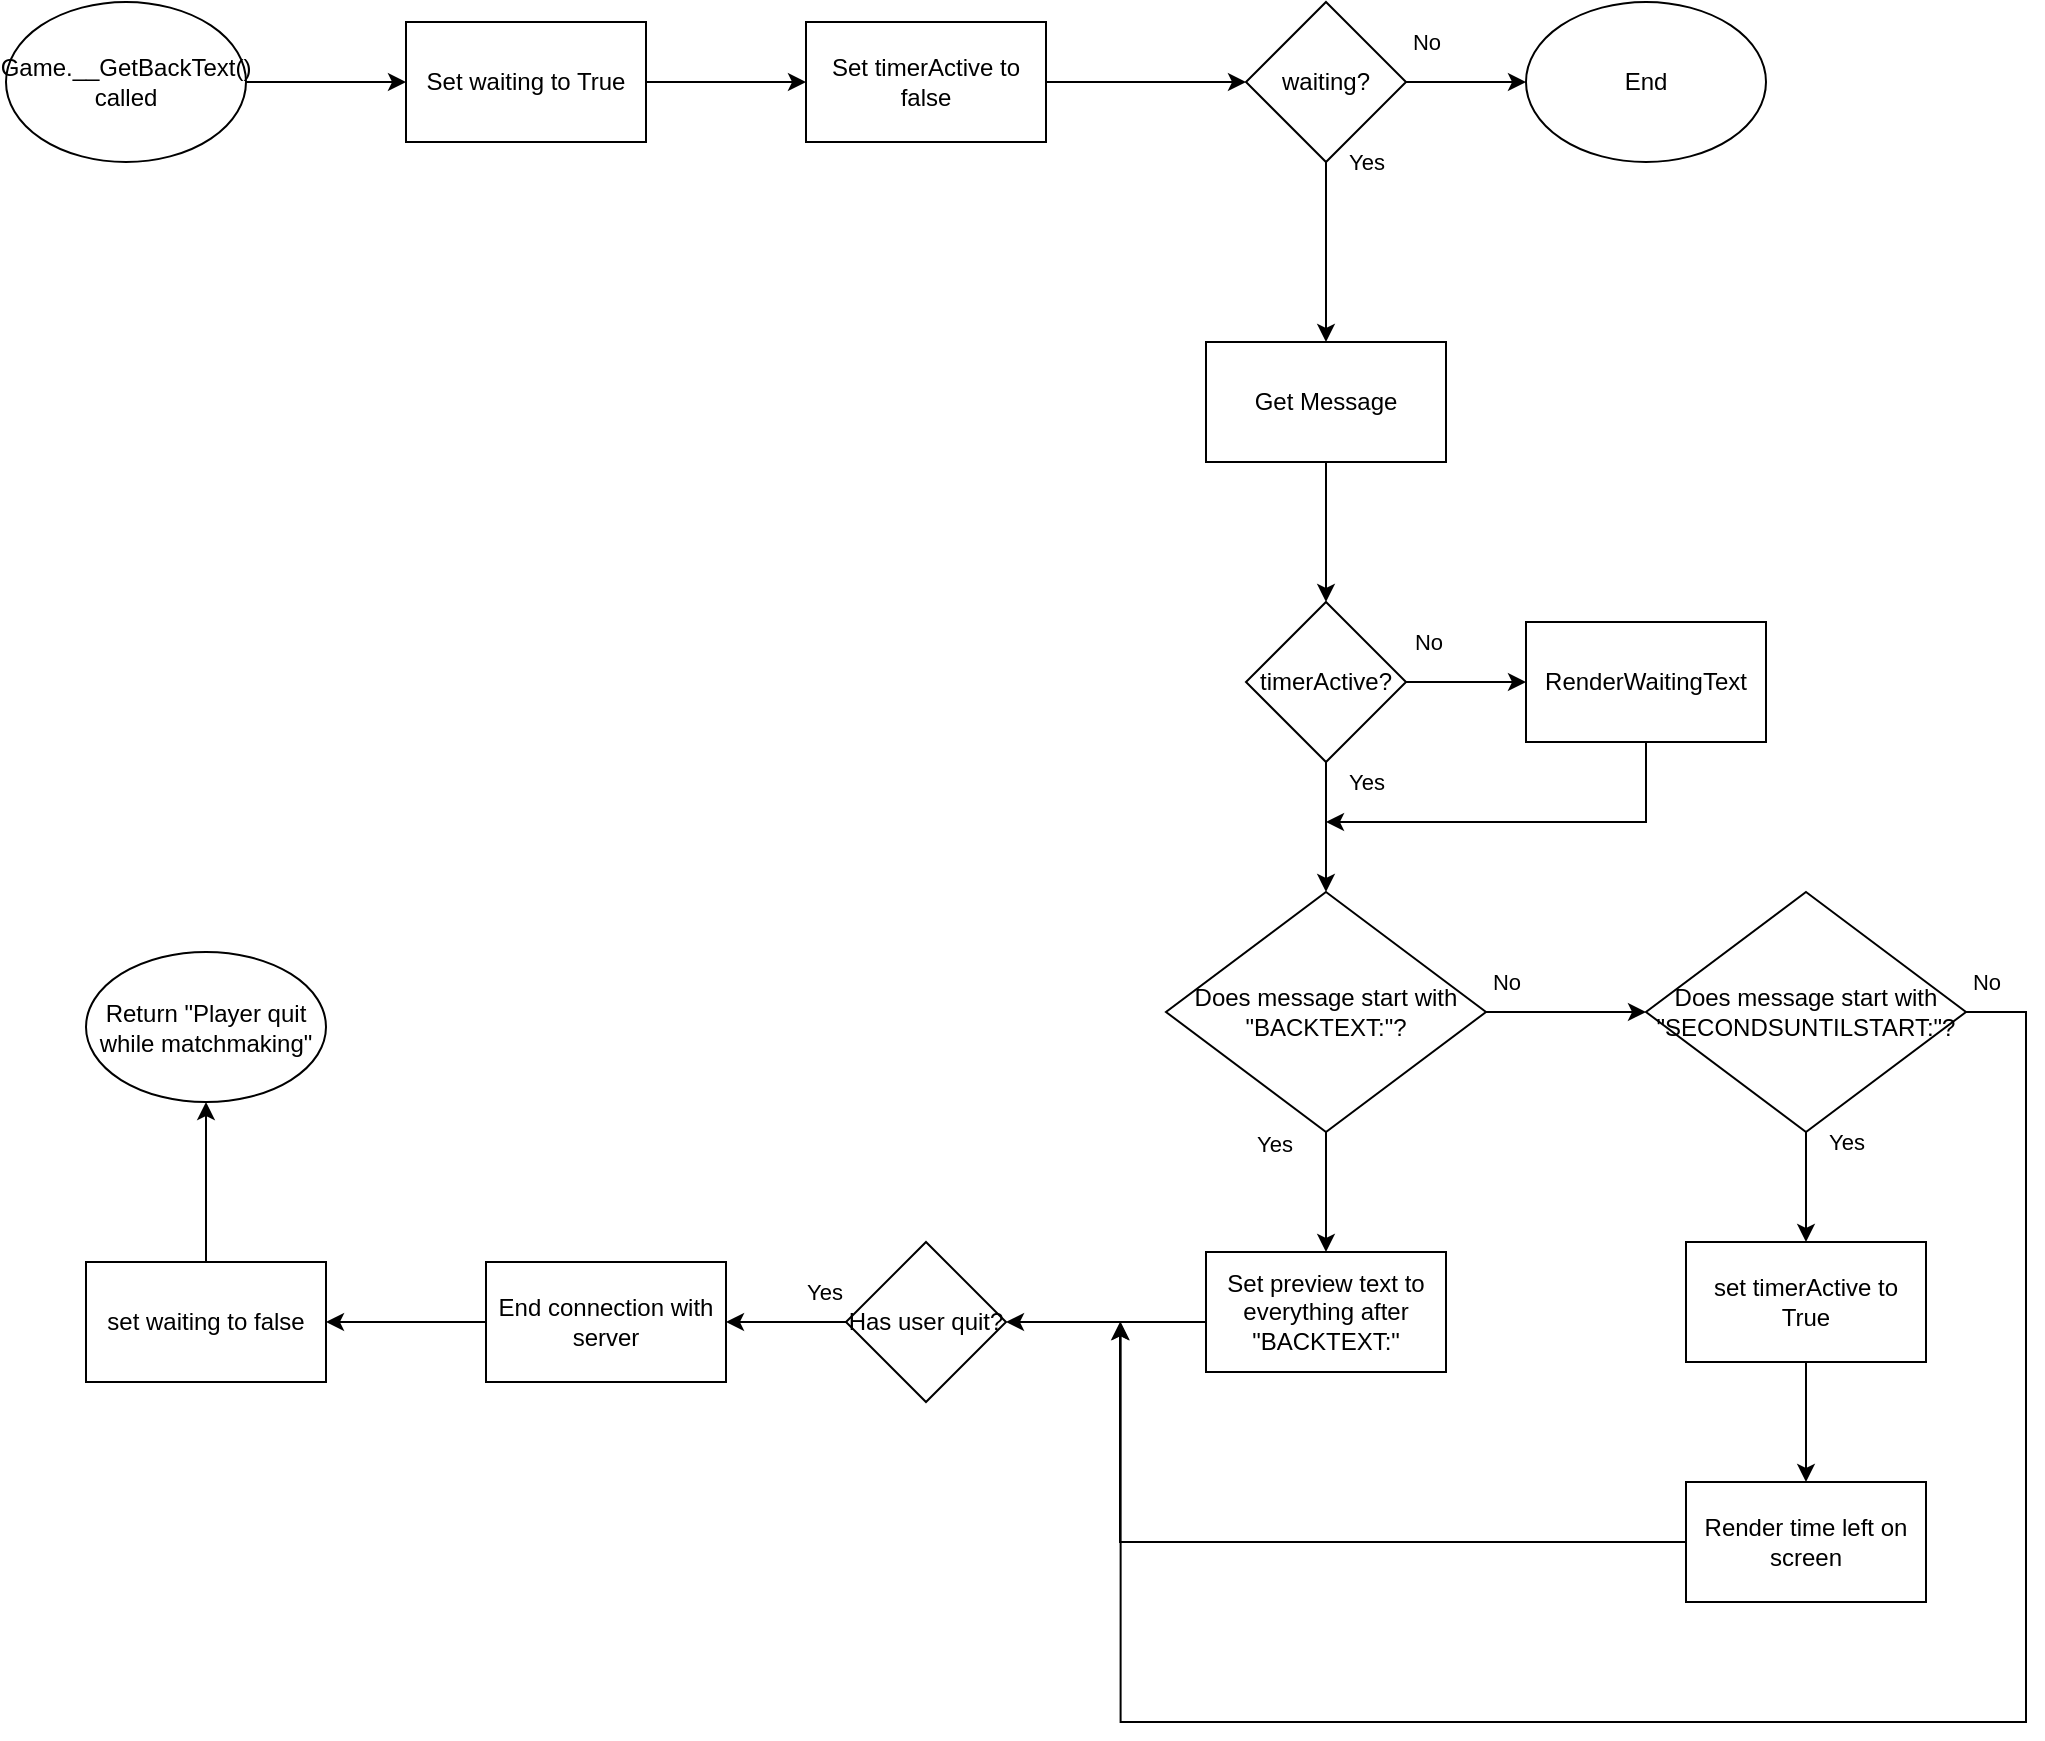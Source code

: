 <mxfile version="15.8.7" type="device"><diagram id="C5RBs43oDa-KdzZeNtuy" name="Page-1"><mxGraphModel dx="782" dy="549" grid="1" gridSize="10" guides="1" tooltips="1" connect="1" arrows="1" fold="1" page="1" pageScale="1" pageWidth="827" pageHeight="1169" math="0" shadow="0"><root><mxCell id="WIyWlLk6GJQsqaUBKTNV-0"/><mxCell id="WIyWlLk6GJQsqaUBKTNV-1" parent="WIyWlLk6GJQsqaUBKTNV-0"/><mxCell id="Llk-ykKqA5eR5Fir4yDI-2" value="" style="edgeStyle=orthogonalEdgeStyle;rounded=0;orthogonalLoop=1;jettySize=auto;html=1;" edge="1" parent="WIyWlLk6GJQsqaUBKTNV-1" source="Llk-ykKqA5eR5Fir4yDI-0" target="Llk-ykKqA5eR5Fir4yDI-1"><mxGeometry relative="1" as="geometry"/></mxCell><mxCell id="Llk-ykKqA5eR5Fir4yDI-0" value="Game.__GetBackText() called" style="ellipse;whiteSpace=wrap;html=1;" vertex="1" parent="WIyWlLk6GJQsqaUBKTNV-1"><mxGeometry x="120" y="80" width="120" height="80" as="geometry"/></mxCell><mxCell id="Llk-ykKqA5eR5Fir4yDI-4" value="" style="edgeStyle=orthogonalEdgeStyle;rounded=0;orthogonalLoop=1;jettySize=auto;html=1;" edge="1" parent="WIyWlLk6GJQsqaUBKTNV-1" source="Llk-ykKqA5eR5Fir4yDI-1" target="Llk-ykKqA5eR5Fir4yDI-3"><mxGeometry relative="1" as="geometry"/></mxCell><mxCell id="Llk-ykKqA5eR5Fir4yDI-1" value="Set waiting to True" style="whiteSpace=wrap;html=1;" vertex="1" parent="WIyWlLk6GJQsqaUBKTNV-1"><mxGeometry x="320" y="90" width="120" height="60" as="geometry"/></mxCell><mxCell id="Llk-ykKqA5eR5Fir4yDI-8" value="" style="edgeStyle=orthogonalEdgeStyle;rounded=0;orthogonalLoop=1;jettySize=auto;html=1;" edge="1" parent="WIyWlLk6GJQsqaUBKTNV-1" source="Llk-ykKqA5eR5Fir4yDI-3" target="Llk-ykKqA5eR5Fir4yDI-7"><mxGeometry relative="1" as="geometry"/></mxCell><mxCell id="Llk-ykKqA5eR5Fir4yDI-3" value="Set timerActive to false" style="whiteSpace=wrap;html=1;" vertex="1" parent="WIyWlLk6GJQsqaUBKTNV-1"><mxGeometry x="520" y="90" width="120" height="60" as="geometry"/></mxCell><mxCell id="Llk-ykKqA5eR5Fir4yDI-10" value="Yes" style="edgeStyle=orthogonalEdgeStyle;rounded=0;orthogonalLoop=1;jettySize=auto;html=1;" edge="1" parent="WIyWlLk6GJQsqaUBKTNV-1" source="Llk-ykKqA5eR5Fir4yDI-7" target="Llk-ykKqA5eR5Fir4yDI-9"><mxGeometry x="-1" y="20" relative="1" as="geometry"><mxPoint as="offset"/></mxGeometry></mxCell><mxCell id="Llk-ykKqA5eR5Fir4yDI-43" value="No" style="edgeStyle=orthogonalEdgeStyle;rounded=0;orthogonalLoop=1;jettySize=auto;html=1;" edge="1" parent="WIyWlLk6GJQsqaUBKTNV-1" source="Llk-ykKqA5eR5Fir4yDI-7" target="Llk-ykKqA5eR5Fir4yDI-42"><mxGeometry x="-0.667" y="20" relative="1" as="geometry"><mxPoint as="offset"/></mxGeometry></mxCell><mxCell id="Llk-ykKqA5eR5Fir4yDI-7" value="waiting?" style="rhombus;whiteSpace=wrap;html=1;" vertex="1" parent="WIyWlLk6GJQsqaUBKTNV-1"><mxGeometry x="740" y="80" width="80" height="80" as="geometry"/></mxCell><mxCell id="Llk-ykKqA5eR5Fir4yDI-12" value="" style="edgeStyle=orthogonalEdgeStyle;rounded=0;orthogonalLoop=1;jettySize=auto;html=1;" edge="1" parent="WIyWlLk6GJQsqaUBKTNV-1" source="Llk-ykKqA5eR5Fir4yDI-9" target="Llk-ykKqA5eR5Fir4yDI-11"><mxGeometry relative="1" as="geometry"/></mxCell><mxCell id="Llk-ykKqA5eR5Fir4yDI-9" value="Get Message" style="whiteSpace=wrap;html=1;" vertex="1" parent="WIyWlLk6GJQsqaUBKTNV-1"><mxGeometry x="720" y="250" width="120" height="60" as="geometry"/></mxCell><mxCell id="Llk-ykKqA5eR5Fir4yDI-14" value="Yes" style="edgeStyle=orthogonalEdgeStyle;rounded=0;orthogonalLoop=1;jettySize=auto;html=1;entryX=0.5;entryY=0;entryDx=0;entryDy=0;" edge="1" parent="WIyWlLk6GJQsqaUBKTNV-1" source="Llk-ykKqA5eR5Fir4yDI-11" target="Llk-ykKqA5eR5Fir4yDI-13"><mxGeometry x="-0.692" y="20" relative="1" as="geometry"><mxPoint x="830" y="500" as="targetPoint"/><mxPoint as="offset"/></mxGeometry></mxCell><mxCell id="Llk-ykKqA5eR5Fir4yDI-18" value="No" style="edgeStyle=orthogonalEdgeStyle;rounded=0;orthogonalLoop=1;jettySize=auto;html=1;" edge="1" parent="WIyWlLk6GJQsqaUBKTNV-1" source="Llk-ykKqA5eR5Fir4yDI-11" target="Llk-ykKqA5eR5Fir4yDI-17"><mxGeometry x="-0.667" y="20" relative="1" as="geometry"><mxPoint x="1" as="offset"/></mxGeometry></mxCell><mxCell id="Llk-ykKqA5eR5Fir4yDI-11" value="timerActive?" style="rhombus;whiteSpace=wrap;html=1;" vertex="1" parent="WIyWlLk6GJQsqaUBKTNV-1"><mxGeometry x="740" y="380" width="80" height="80" as="geometry"/></mxCell><mxCell id="Llk-ykKqA5eR5Fir4yDI-16" value="No" style="edgeStyle=orthogonalEdgeStyle;rounded=0;orthogonalLoop=1;jettySize=auto;html=1;" edge="1" parent="WIyWlLk6GJQsqaUBKTNV-1" source="Llk-ykKqA5eR5Fir4yDI-13" target="Llk-ykKqA5eR5Fir4yDI-15"><mxGeometry x="-0.75" y="15" relative="1" as="geometry"><mxPoint as="offset"/></mxGeometry></mxCell><mxCell id="Llk-ykKqA5eR5Fir4yDI-21" value="Yes" style="edgeStyle=orthogonalEdgeStyle;rounded=0;orthogonalLoop=1;jettySize=auto;html=1;" edge="1" parent="WIyWlLk6GJQsqaUBKTNV-1" source="Llk-ykKqA5eR5Fir4yDI-13" target="Llk-ykKqA5eR5Fir4yDI-20"><mxGeometry x="-0.8" y="-25" relative="1" as="geometry"><mxPoint x="-1" as="offset"/></mxGeometry></mxCell><mxCell id="Llk-ykKqA5eR5Fir4yDI-13" value="Does message start with &quot;BACKTEXT:&quot;?" style="rhombus;whiteSpace=wrap;html=1;" vertex="1" parent="WIyWlLk6GJQsqaUBKTNV-1"><mxGeometry x="700" y="525" width="160" height="120" as="geometry"/></mxCell><mxCell id="Llk-ykKqA5eR5Fir4yDI-31" value="Yes" style="edgeStyle=orthogonalEdgeStyle;rounded=0;orthogonalLoop=1;jettySize=auto;html=1;" edge="1" parent="WIyWlLk6GJQsqaUBKTNV-1" source="Llk-ykKqA5eR5Fir4yDI-15" target="Llk-ykKqA5eR5Fir4yDI-30"><mxGeometry x="-0.818" y="20" relative="1" as="geometry"><mxPoint as="offset"/></mxGeometry></mxCell><mxCell id="Llk-ykKqA5eR5Fir4yDI-44" value="No" style="edgeStyle=orthogonalEdgeStyle;rounded=0;orthogonalLoop=1;jettySize=auto;html=1;" edge="1" parent="WIyWlLk6GJQsqaUBKTNV-1" source="Llk-ykKqA5eR5Fir4yDI-15"><mxGeometry x="-0.981" y="15" relative="1" as="geometry"><mxPoint x="677.333" y="740" as="targetPoint"/><Array as="points"><mxPoint x="1130" y="585"/><mxPoint x="1130" y="940"/><mxPoint x="677" y="940"/></Array><mxPoint as="offset"/></mxGeometry></mxCell><mxCell id="Llk-ykKqA5eR5Fir4yDI-15" value="Does message start with &quot;SECONDSUNTILSTART:&quot;?" style="rhombus;whiteSpace=wrap;html=1;" vertex="1" parent="WIyWlLk6GJQsqaUBKTNV-1"><mxGeometry x="940" y="525" width="160" height="120" as="geometry"/></mxCell><mxCell id="Llk-ykKqA5eR5Fir4yDI-19" style="edgeStyle=orthogonalEdgeStyle;rounded=0;orthogonalLoop=1;jettySize=auto;html=1;" edge="1" parent="WIyWlLk6GJQsqaUBKTNV-1" source="Llk-ykKqA5eR5Fir4yDI-17"><mxGeometry relative="1" as="geometry"><mxPoint x="780" y="490" as="targetPoint"/><Array as="points"><mxPoint x="940" y="490"/></Array></mxGeometry></mxCell><mxCell id="Llk-ykKqA5eR5Fir4yDI-17" value="RenderWaitingText" style="whiteSpace=wrap;html=1;" vertex="1" parent="WIyWlLk6GJQsqaUBKTNV-1"><mxGeometry x="880" y="390" width="120" height="60" as="geometry"/></mxCell><mxCell id="Llk-ykKqA5eR5Fir4yDI-23" value="" style="edgeStyle=orthogonalEdgeStyle;rounded=0;orthogonalLoop=1;jettySize=auto;html=1;" edge="1" parent="WIyWlLk6GJQsqaUBKTNV-1" source="Llk-ykKqA5eR5Fir4yDI-20" target="Llk-ykKqA5eR5Fir4yDI-22"><mxGeometry relative="1" as="geometry"><Array as="points"><mxPoint x="680" y="740"/><mxPoint x="680" y="740"/></Array></mxGeometry></mxCell><mxCell id="Llk-ykKqA5eR5Fir4yDI-20" value="Set preview text to everything after &quot;BACKTEXT:&quot;" style="whiteSpace=wrap;html=1;" vertex="1" parent="WIyWlLk6GJQsqaUBKTNV-1"><mxGeometry x="720" y="705" width="120" height="60" as="geometry"/></mxCell><mxCell id="Llk-ykKqA5eR5Fir4yDI-25" value="Yes" style="edgeStyle=orthogonalEdgeStyle;rounded=0;orthogonalLoop=1;jettySize=auto;html=1;" edge="1" parent="WIyWlLk6GJQsqaUBKTNV-1" source="Llk-ykKqA5eR5Fir4yDI-22" target="Llk-ykKqA5eR5Fir4yDI-24"><mxGeometry x="-0.667" y="-15" relative="1" as="geometry"><mxPoint x="-1" as="offset"/></mxGeometry></mxCell><mxCell id="Llk-ykKqA5eR5Fir4yDI-22" value="Has user quit?" style="rhombus;whiteSpace=wrap;html=1;" vertex="1" parent="WIyWlLk6GJQsqaUBKTNV-1"><mxGeometry x="540" y="700" width="80" height="80" as="geometry"/></mxCell><mxCell id="Llk-ykKqA5eR5Fir4yDI-27" value="" style="edgeStyle=orthogonalEdgeStyle;rounded=0;orthogonalLoop=1;jettySize=auto;html=1;" edge="1" parent="WIyWlLk6GJQsqaUBKTNV-1" source="Llk-ykKqA5eR5Fir4yDI-24" target="Llk-ykKqA5eR5Fir4yDI-26"><mxGeometry relative="1" as="geometry"/></mxCell><mxCell id="Llk-ykKqA5eR5Fir4yDI-24" value="End connection with server" style="whiteSpace=wrap;html=1;" vertex="1" parent="WIyWlLk6GJQsqaUBKTNV-1"><mxGeometry x="360" y="710" width="120" height="60" as="geometry"/></mxCell><mxCell id="Llk-ykKqA5eR5Fir4yDI-29" value="" style="edgeStyle=orthogonalEdgeStyle;rounded=0;orthogonalLoop=1;jettySize=auto;html=1;" edge="1" parent="WIyWlLk6GJQsqaUBKTNV-1" source="Llk-ykKqA5eR5Fir4yDI-26" target="Llk-ykKqA5eR5Fir4yDI-28"><mxGeometry relative="1" as="geometry"/></mxCell><mxCell id="Llk-ykKqA5eR5Fir4yDI-26" value="set waiting to false" style="whiteSpace=wrap;html=1;" vertex="1" parent="WIyWlLk6GJQsqaUBKTNV-1"><mxGeometry x="160" y="710" width="120" height="60" as="geometry"/></mxCell><mxCell id="Llk-ykKqA5eR5Fir4yDI-28" value="Return &quot;Player quit while matchmaking&quot;" style="ellipse;whiteSpace=wrap;html=1;" vertex="1" parent="WIyWlLk6GJQsqaUBKTNV-1"><mxGeometry x="160" y="555" width="120" height="75" as="geometry"/></mxCell><mxCell id="Llk-ykKqA5eR5Fir4yDI-33" value="" style="edgeStyle=orthogonalEdgeStyle;rounded=0;orthogonalLoop=1;jettySize=auto;html=1;" edge="1" parent="WIyWlLk6GJQsqaUBKTNV-1" source="Llk-ykKqA5eR5Fir4yDI-30" target="Llk-ykKqA5eR5Fir4yDI-32"><mxGeometry relative="1" as="geometry"/></mxCell><mxCell id="Llk-ykKqA5eR5Fir4yDI-30" value="set timerActive to True" style="whiteSpace=wrap;html=1;" vertex="1" parent="WIyWlLk6GJQsqaUBKTNV-1"><mxGeometry x="960" y="700" width="120" height="60" as="geometry"/></mxCell><mxCell id="Llk-ykKqA5eR5Fir4yDI-34" style="edgeStyle=orthogonalEdgeStyle;rounded=0;orthogonalLoop=1;jettySize=auto;html=1;" edge="1" parent="WIyWlLk6GJQsqaUBKTNV-1"><mxGeometry relative="1" as="geometry"><mxPoint x="677" y="740" as="targetPoint"/><mxPoint x="961" y="850" as="sourcePoint"/><Array as="points"><mxPoint x="677" y="850"/></Array></mxGeometry></mxCell><mxCell id="Llk-ykKqA5eR5Fir4yDI-32" value="Render time left on screen" style="whiteSpace=wrap;html=1;" vertex="1" parent="WIyWlLk6GJQsqaUBKTNV-1"><mxGeometry x="960" y="820" width="120" height="60" as="geometry"/></mxCell><mxCell id="Llk-ykKqA5eR5Fir4yDI-42" value="End" style="ellipse;whiteSpace=wrap;html=1;" vertex="1" parent="WIyWlLk6GJQsqaUBKTNV-1"><mxGeometry x="880" y="80" width="120" height="80" as="geometry"/></mxCell></root></mxGraphModel></diagram></mxfile>